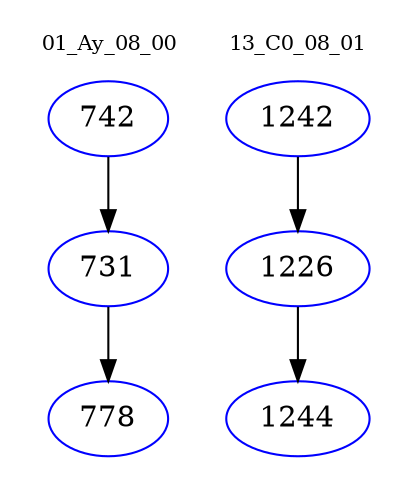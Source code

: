 digraph{
subgraph cluster_0 {
color = white
label = "01_Ay_08_00";
fontsize=10;
T0_742 [label="742", color="blue"]
T0_742 -> T0_731 [color="black"]
T0_731 [label="731", color="blue"]
T0_731 -> T0_778 [color="black"]
T0_778 [label="778", color="blue"]
}
subgraph cluster_1 {
color = white
label = "13_C0_08_01";
fontsize=10;
T1_1242 [label="1242", color="blue"]
T1_1242 -> T1_1226 [color="black"]
T1_1226 [label="1226", color="blue"]
T1_1226 -> T1_1244 [color="black"]
T1_1244 [label="1244", color="blue"]
}
}
